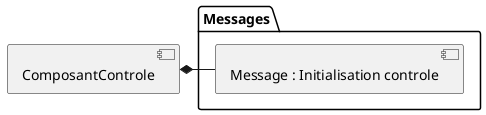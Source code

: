 @startuml
component ComposantControle as compContr

package Messages {
    component "Message : Initialisation controle" as initContr
}

compContr *- initContr

@enduml